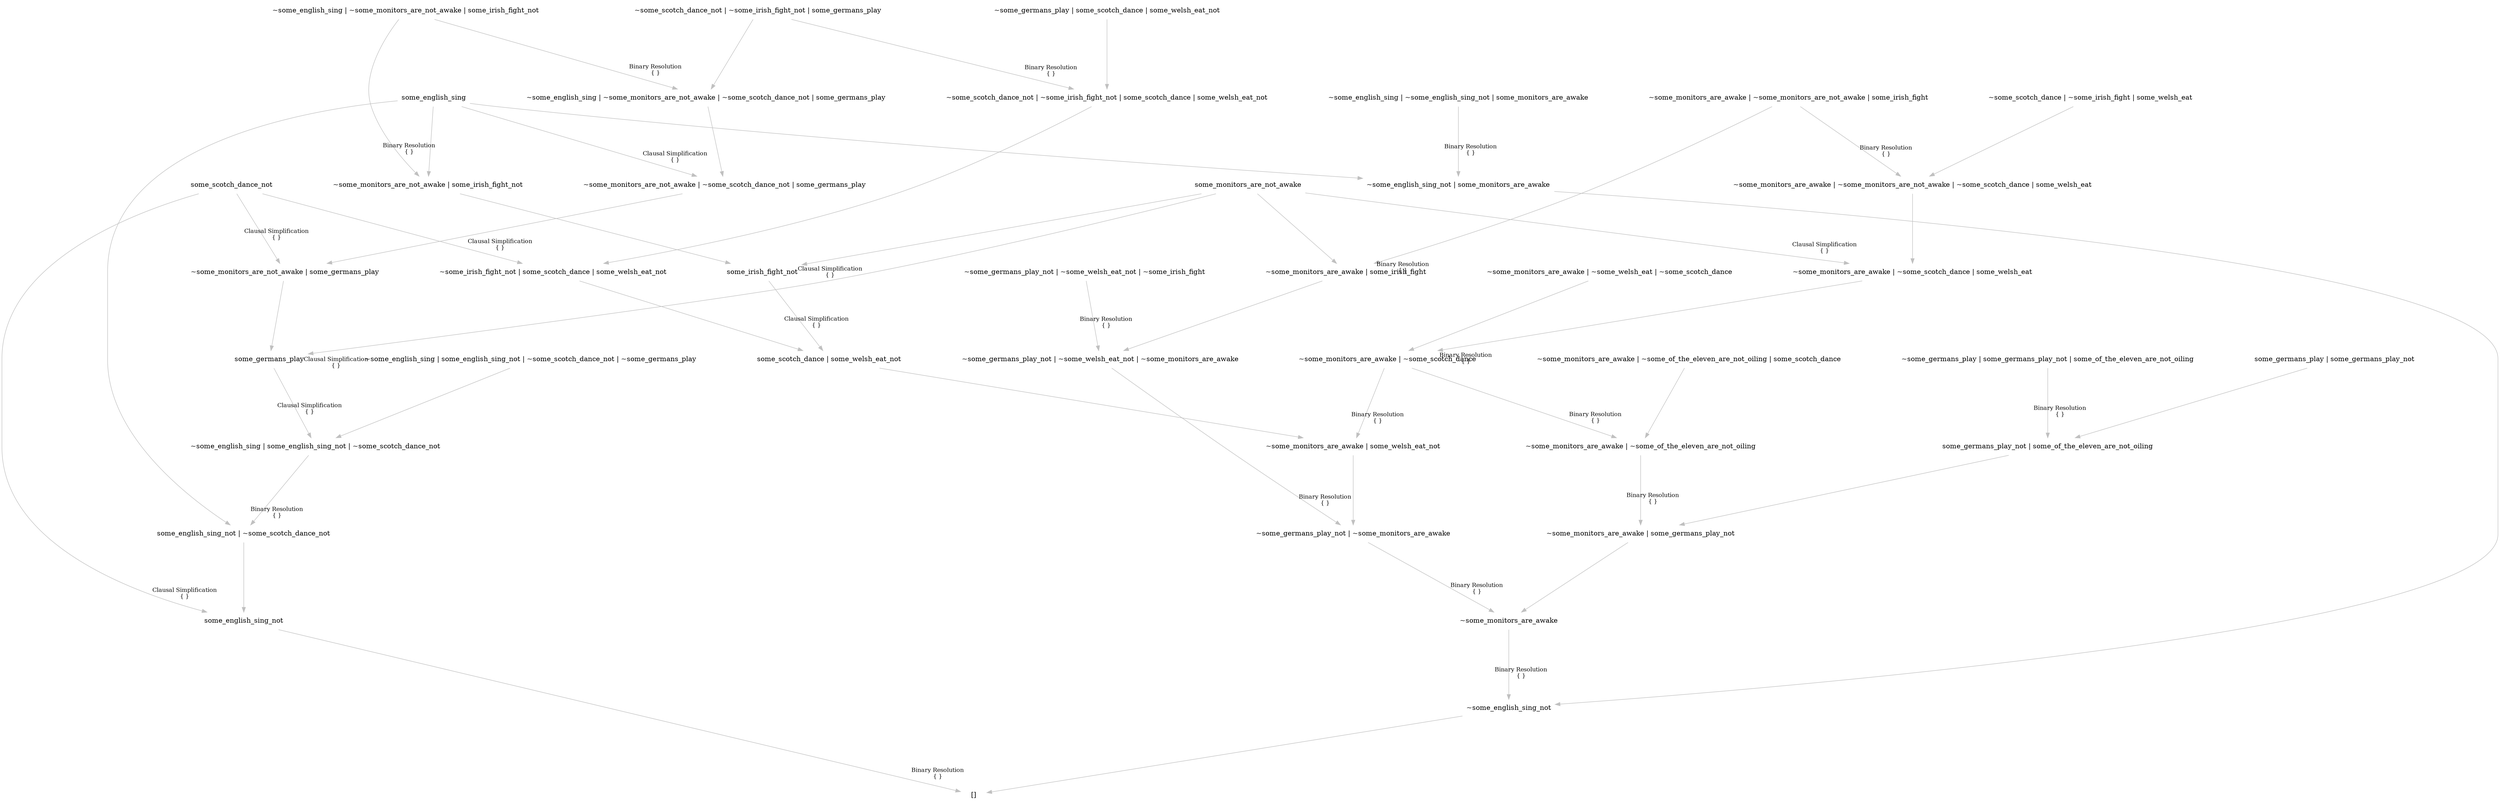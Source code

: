 digraph {
	nodesep="1.5"; ranksep=2;
	node [shape=plaintext];
	edge [color=gray];
	"some_english_sing_not" -> "[]" [labelfontcolor=black,labelfontsize="12",headlabel="Binary Resolution\n{ }",labeldistance="6"];
	"some_scotch_dance_not" -> "some_english_sing_not" [labelfontcolor=black,labelfontsize="12",headlabel="Clausal Simplification\n{ }",labeldistance="6"];
	"some_english_sing_not | ~some_scotch_dance_not" -> "some_english_sing_not" ;
	"~some_english_sing | some_english_sing_not | ~some_scotch_dance_not" -> "some_english_sing_not | ~some_scotch_dance_not" [labelfontcolor=black,labelfontsize="12",headlabel="Binary Resolution\n{ }",labeldistance="6"];
	"some_germans_play" -> "~some_english_sing | some_english_sing_not | ~some_scotch_dance_not" [labelfontcolor=black,labelfontsize="12",headlabel="Clausal Simplification\n{ }",labeldistance="6"];
	"some_monitors_are_not_awake" -> "some_germans_play" [labelfontcolor=black,labelfontsize="12",headlabel="Clausal Simplification\n{ }",labeldistance="6"];
	"~some_monitors_are_not_awake | some_germans_play" -> "some_germans_play" ;
	"some_scotch_dance_not" -> "~some_monitors_are_not_awake | some_germans_play" [labelfontcolor=black,labelfontsize="12",headlabel="Clausal Simplification\n{ }",labeldistance="6"];
	"~some_monitors_are_not_awake | ~some_scotch_dance_not | some_germans_play" -> "~some_monitors_are_not_awake | some_germans_play" ;
	"some_english_sing" -> "~some_monitors_are_not_awake | ~some_scotch_dance_not | some_germans_play" [labelfontcolor=black,labelfontsize="12",headlabel="Clausal Simplification\n{ }",labeldistance="6"];
	"~some_english_sing | ~some_monitors_are_not_awake | ~some_scotch_dance_not | some_germans_play" -> "~some_monitors_are_not_awake | ~some_scotch_dance_not | some_germans_play" ;
	"~some_english_sing | ~some_monitors_are_not_awake | some_irish_fight_not" -> "~some_english_sing | ~some_monitors_are_not_awake | ~some_scotch_dance_not | some_germans_play" [labelfontcolor=black,labelfontsize="12",headlabel="Binary Resolution\n{ }",labeldistance="6"];
	"~some_scotch_dance_not | ~some_irish_fight_not | some_germans_play" -> "~some_english_sing | ~some_monitors_are_not_awake | ~some_scotch_dance_not | some_germans_play" ;
	"~some_english_sing | some_english_sing_not | ~some_scotch_dance_not | ~some_germans_play" -> "~some_english_sing | some_english_sing_not | ~some_scotch_dance_not" ;
	"some_english_sing" -> "some_english_sing_not | ~some_scotch_dance_not" ;
	"~some_english_sing_not" -> "[]" ;
	"~some_monitors_are_awake" -> "~some_english_sing_not" [labelfontcolor=black,labelfontsize="12",headlabel="Binary Resolution\n{ }",labeldistance="6"];
	"~some_germans_play_not | ~some_monitors_are_awake" -> "~some_monitors_are_awake" [labelfontcolor=black,labelfontsize="12",headlabel="Binary Resolution\n{ }",labeldistance="6"];
	"~some_germans_play_not | ~some_welsh_eat_not | ~some_monitors_are_awake" -> "~some_germans_play_not | ~some_monitors_are_awake" [labelfontcolor=black,labelfontsize="12",headlabel="Binary Resolution\n{ }",labeldistance="6"];
	"~some_germans_play_not | ~some_welsh_eat_not | ~some_irish_fight" -> "~some_germans_play_not | ~some_welsh_eat_not | ~some_monitors_are_awake" [labelfontcolor=black,labelfontsize="12",headlabel="Binary Resolution\n{ }",labeldistance="6"];
	"~some_monitors_are_awake | some_irish_fight" -> "~some_germans_play_not | ~some_welsh_eat_not | ~some_monitors_are_awake" ;
	"~some_monitors_are_awake | ~some_monitors_are_not_awake | some_irish_fight" -> "~some_monitors_are_awake | some_irish_fight" [labelfontcolor=black,labelfontsize="12",headlabel="Binary Resolution\n{ }",labeldistance="6"];
	"some_monitors_are_not_awake" -> "~some_monitors_are_awake | some_irish_fight" ;
	"~some_monitors_are_awake | some_welsh_eat_not" -> "~some_germans_play_not | ~some_monitors_are_awake" ;
	"~some_monitors_are_awake | ~some_scotch_dance" -> "~some_monitors_are_awake | some_welsh_eat_not" [labelfontcolor=black,labelfontsize="12",headlabel="Binary Resolution\n{ }",labeldistance="6"];
	"~some_monitors_are_awake | ~some_scotch_dance | some_welsh_eat" -> "~some_monitors_are_awake | ~some_scotch_dance" [labelfontcolor=black,labelfontsize="12",headlabel="Binary Resolution\n{ }",labeldistance="6"];
	"some_monitors_are_not_awake" -> "~some_monitors_are_awake | ~some_scotch_dance | some_welsh_eat" [labelfontcolor=black,labelfontsize="12",headlabel="Clausal Simplification\n{ }",labeldistance="6"];
	"~some_monitors_are_awake | ~some_monitors_are_not_awake | ~some_scotch_dance | some_welsh_eat" -> "~some_monitors_are_awake | ~some_scotch_dance | some_welsh_eat" ;
	"~some_monitors_are_awake | ~some_monitors_are_not_awake | some_irish_fight" -> "~some_monitors_are_awake | ~some_monitors_are_not_awake | ~some_scotch_dance | some_welsh_eat" [labelfontcolor=black,labelfontsize="12",headlabel="Binary Resolution\n{ }",labeldistance="6"];
	"~some_scotch_dance | ~some_irish_fight | some_welsh_eat" -> "~some_monitors_are_awake | ~some_monitors_are_not_awake | ~some_scotch_dance | some_welsh_eat" ;
	"~some_monitors_are_awake | ~some_welsh_eat | ~some_scotch_dance" -> "~some_monitors_are_awake | ~some_scotch_dance" ;
	"some_scotch_dance | some_welsh_eat_not" -> "~some_monitors_are_awake | some_welsh_eat_not" ;
	"some_irish_fight_not" -> "some_scotch_dance | some_welsh_eat_not" [labelfontcolor=black,labelfontsize="12",headlabel="Clausal Simplification\n{ }",labeldistance="6"];
	"some_monitors_are_not_awake" -> "some_irish_fight_not" [labelfontcolor=black,labelfontsize="12",headlabel="Clausal Simplification\n{ }",labeldistance="6"];
	"~some_monitors_are_not_awake | some_irish_fight_not" -> "some_irish_fight_not" ;
	"~some_english_sing | ~some_monitors_are_not_awake | some_irish_fight_not" -> "~some_monitors_are_not_awake | some_irish_fight_not" [labelfontcolor=black,labelfontsize="12",headlabel="Binary Resolution\n{ }",labeldistance="6"];
	"some_english_sing" -> "~some_monitors_are_not_awake | some_irish_fight_not" ;
	"~some_irish_fight_not | some_scotch_dance | some_welsh_eat_not" -> "some_scotch_dance | some_welsh_eat_not" ;
	"some_scotch_dance_not" -> "~some_irish_fight_not | some_scotch_dance | some_welsh_eat_not" [labelfontcolor=black,labelfontsize="12",headlabel="Clausal Simplification\n{ }",labeldistance="6"];
	"~some_scotch_dance_not | ~some_irish_fight_not | some_scotch_dance | some_welsh_eat_not" -> "~some_irish_fight_not | some_scotch_dance | some_welsh_eat_not" ;
	"~some_scotch_dance_not | ~some_irish_fight_not | some_germans_play" -> "~some_scotch_dance_not | ~some_irish_fight_not | some_scotch_dance | some_welsh_eat_not" [labelfontcolor=black,labelfontsize="12",headlabel="Binary Resolution\n{ }",labeldistance="6"];
	"~some_germans_play | some_scotch_dance | some_welsh_eat_not" -> "~some_scotch_dance_not | ~some_irish_fight_not | some_scotch_dance | some_welsh_eat_not" ;
	"~some_monitors_are_awake | some_germans_play_not" -> "~some_monitors_are_awake" ;
	"~some_monitors_are_awake | ~some_of_the_eleven_are_not_oiling" -> "~some_monitors_are_awake | some_germans_play_not" [labelfontcolor=black,labelfontsize="12",headlabel="Binary Resolution\n{ }",labeldistance="6"];
	"~some_monitors_are_awake | ~some_scotch_dance" -> "~some_monitors_are_awake | ~some_of_the_eleven_are_not_oiling" [labelfontcolor=black,labelfontsize="12",headlabel="Binary Resolution\n{ }",labeldistance="6"];
	"~some_monitors_are_awake | ~some_of_the_eleven_are_not_oiling | some_scotch_dance" -> "~some_monitors_are_awake | ~some_of_the_eleven_are_not_oiling" ;
	"some_germans_play_not | some_of_the_eleven_are_not_oiling" -> "~some_monitors_are_awake | some_germans_play_not" ;
	"~some_germans_play | some_germans_play_not | some_of_the_eleven_are_not_oiling" -> "some_germans_play_not | some_of_the_eleven_are_not_oiling" [labelfontcolor=black,labelfontsize="12",headlabel="Binary Resolution\n{ }",labeldistance="6"];
	"some_germans_play | some_germans_play_not" -> "some_germans_play_not | some_of_the_eleven_are_not_oiling" ;
	"~some_english_sing_not | some_monitors_are_awake" -> "~some_english_sing_not" ;
	"~some_english_sing | ~some_english_sing_not | some_monitors_are_awake" -> "~some_english_sing_not | some_monitors_are_awake" [labelfontcolor=black,labelfontsize="12",headlabel="Binary Resolution\n{ }",labeldistance="6"];
	"some_english_sing" -> "~some_english_sing_not | some_monitors_are_awake" ;
}

